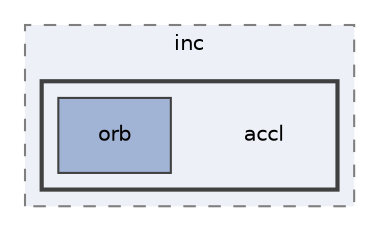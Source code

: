 digraph "packages/eazyai/inc/accl"
{
 // INTERACTIVE_SVG=YES
 // LATEX_PDF_SIZE
  bgcolor="transparent";
  edge [fontname="Helvetica",fontsize="10",labelfontname="Helvetica",labelfontsize="10"];
  node [fontname="Helvetica",fontsize="10",shape=record];
  compound=true
  subgraph clusterdir_30c2b4d0ab2755739a7e8627765b8009 {
    graph [ bgcolor="#edf0f7", pencolor="grey50", style="filled,dashed,", label="inc", fontname="Helvetica", fontsize="10", URL="dir_30c2b4d0ab2755739a7e8627765b8009.html"]
  subgraph clusterdir_f59ccffb11b7242c996c3bd92deb66c9 {
    graph [ bgcolor="#edf0f7", pencolor="grey25", style="filled,bold,", label="", fontname="Helvetica", fontsize="10", URL="dir_f59ccffb11b7242c996c3bd92deb66c9.html"]
    dir_f59ccffb11b7242c996c3bd92deb66c9 [shape=plaintext, label="accl"];
  dir_a23bd0b987a90c996104e0f6443f81a0 [shape=box, label="orb", style="filled,", fillcolor="#a2b4d6", color="grey25", URL="dir_a23bd0b987a90c996104e0f6443f81a0.html"];
  }
  }
}
